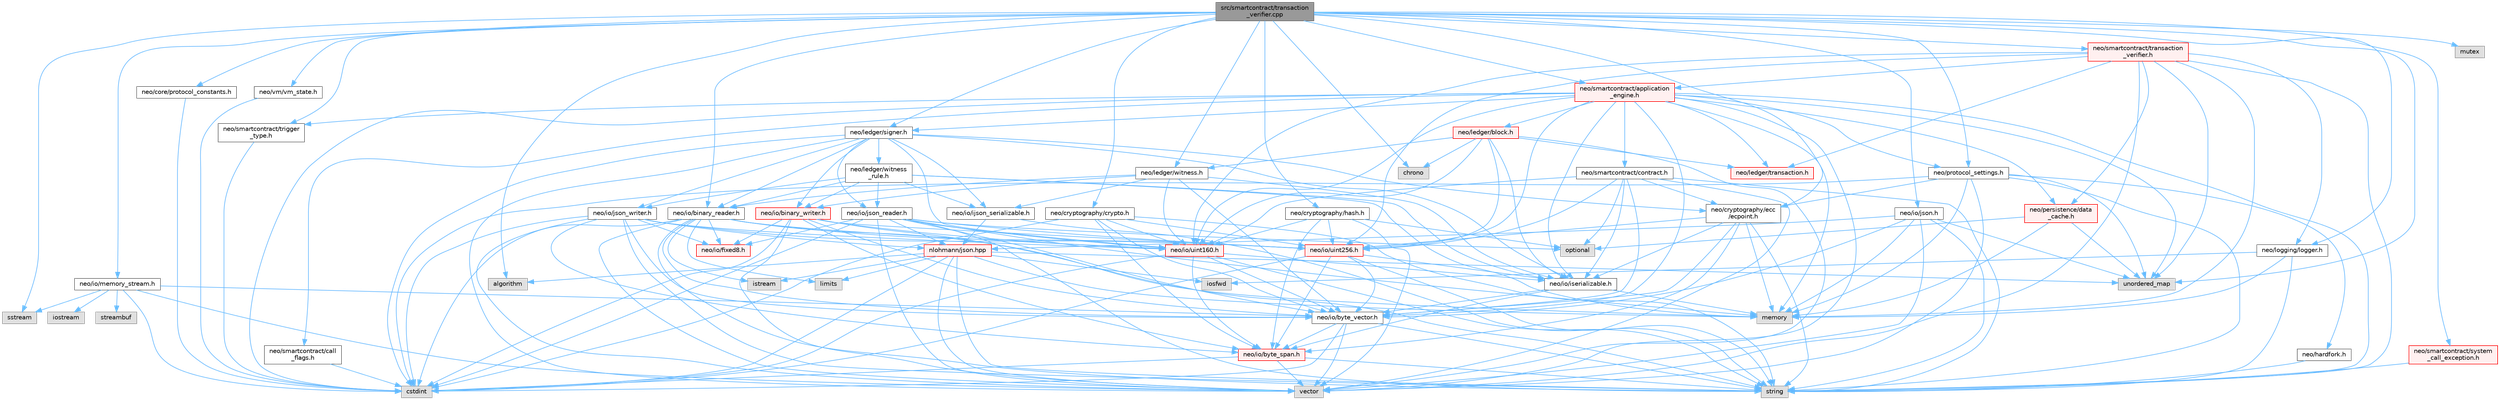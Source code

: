 digraph "src/smartcontract/transaction_verifier.cpp"
{
 // LATEX_PDF_SIZE
  bgcolor="transparent";
  edge [fontname=Helvetica,fontsize=10,labelfontname=Helvetica,labelfontsize=10];
  node [fontname=Helvetica,fontsize=10,shape=box,height=0.2,width=0.4];
  Node1 [id="Node000001",label="src/smartcontract/transaction\l_verifier.cpp",height=0.2,width=0.4,color="gray40", fillcolor="grey60", style="filled", fontcolor="black",tooltip=" "];
  Node1 -> Node2 [id="edge1_Node000001_Node000002",color="steelblue1",style="solid",tooltip=" "];
  Node2 [id="Node000002",label="neo/core/protocol_constants.h",height=0.2,width=0.4,color="grey40", fillcolor="white", style="filled",URL="$protocol__constants_8h.html",tooltip=" "];
  Node2 -> Node3 [id="edge2_Node000002_Node000003",color="steelblue1",style="solid",tooltip=" "];
  Node3 [id="Node000003",label="cstdint",height=0.2,width=0.4,color="grey60", fillcolor="#E0E0E0", style="filled",tooltip=" "];
  Node1 -> Node4 [id="edge3_Node000001_Node000004",color="steelblue1",style="solid",tooltip=" "];
  Node4 [id="Node000004",label="neo/cryptography/crypto.h",height=0.2,width=0.4,color="grey40", fillcolor="white", style="filled",URL="$crypto_8h.html",tooltip=" "];
  Node4 -> Node5 [id="edge4_Node000004_Node000005",color="steelblue1",style="solid",tooltip=" "];
  Node5 [id="Node000005",label="neo/io/byte_span.h",height=0.2,width=0.4,color="red", fillcolor="#FFF0F0", style="filled",URL="$io_2byte__span_8h.html",tooltip=" "];
  Node5 -> Node3 [id="edge5_Node000005_Node000003",color="steelblue1",style="solid",tooltip=" "];
  Node5 -> Node8 [id="edge6_Node000005_Node000008",color="steelblue1",style="solid",tooltip=" "];
  Node8 [id="Node000008",label="string",height=0.2,width=0.4,color="grey60", fillcolor="#E0E0E0", style="filled",tooltip=" "];
  Node5 -> Node9 [id="edge7_Node000005_Node000009",color="steelblue1",style="solid",tooltip=" "];
  Node9 [id="Node000009",label="vector",height=0.2,width=0.4,color="grey60", fillcolor="#E0E0E0", style="filled",tooltip=" "];
  Node4 -> Node10 [id="edge8_Node000004_Node000010",color="steelblue1",style="solid",tooltip=" "];
  Node10 [id="Node000010",label="neo/io/byte_vector.h",height=0.2,width=0.4,color="grey40", fillcolor="white", style="filled",URL="$io_2byte__vector_8h.html",tooltip=" "];
  Node10 -> Node5 [id="edge9_Node000010_Node000005",color="steelblue1",style="solid",tooltip=" "];
  Node10 -> Node3 [id="edge10_Node000010_Node000003",color="steelblue1",style="solid",tooltip=" "];
  Node10 -> Node8 [id="edge11_Node000010_Node000008",color="steelblue1",style="solid",tooltip=" "];
  Node10 -> Node9 [id="edge12_Node000010_Node000009",color="steelblue1",style="solid",tooltip=" "];
  Node4 -> Node11 [id="edge13_Node000004_Node000011",color="steelblue1",style="solid",tooltip=" "];
  Node11 [id="Node000011",label="neo/io/uint160.h",height=0.2,width=0.4,color="red", fillcolor="#FFF0F0", style="filled",URL="$uint160_8h.html",tooltip=" "];
  Node11 -> Node5 [id="edge14_Node000011_Node000005",color="steelblue1",style="solid",tooltip=" "];
  Node11 -> Node10 [id="edge15_Node000011_Node000010",color="steelblue1",style="solid",tooltip=" "];
  Node11 -> Node12 [id="edge16_Node000011_Node000012",color="steelblue1",style="solid",tooltip=" "];
  Node12 [id="Node000012",label="neo/io/iserializable.h",height=0.2,width=0.4,color="grey40", fillcolor="white", style="filled",URL="$iserializable_8h.html",tooltip=" "];
  Node12 -> Node5 [id="edge17_Node000012_Node000005",color="steelblue1",style="solid",tooltip=" "];
  Node12 -> Node10 [id="edge18_Node000012_Node000010",color="steelblue1",style="solid",tooltip=" "];
  Node12 -> Node13 [id="edge19_Node000012_Node000013",color="steelblue1",style="solid",tooltip=" "];
  Node13 [id="Node000013",label="memory",height=0.2,width=0.4,color="grey60", fillcolor="#E0E0E0", style="filled",tooltip=" "];
  Node11 -> Node3 [id="edge20_Node000011_Node000003",color="steelblue1",style="solid",tooltip=" "];
  Node11 -> Node8 [id="edge21_Node000011_Node000008",color="steelblue1",style="solid",tooltip=" "];
  Node4 -> Node16 [id="edge22_Node000004_Node000016",color="steelblue1",style="solid",tooltip=" "];
  Node16 [id="Node000016",label="neo/io/uint256.h",height=0.2,width=0.4,color="red", fillcolor="#FFF0F0", style="filled",URL="$uint256_8h.html",tooltip=" "];
  Node16 -> Node5 [id="edge23_Node000016_Node000005",color="steelblue1",style="solid",tooltip=" "];
  Node16 -> Node10 [id="edge24_Node000016_Node000010",color="steelblue1",style="solid",tooltip=" "];
  Node16 -> Node12 [id="edge25_Node000016_Node000012",color="steelblue1",style="solid",tooltip=" "];
  Node16 -> Node3 [id="edge26_Node000016_Node000003",color="steelblue1",style="solid",tooltip=" "];
  Node16 -> Node8 [id="edge27_Node000016_Node000008",color="steelblue1",style="solid",tooltip=" "];
  Node4 -> Node3 [id="edge28_Node000004_Node000003",color="steelblue1",style="solid",tooltip=" "];
  Node4 -> Node8 [id="edge29_Node000004_Node000008",color="steelblue1",style="solid",tooltip=" "];
  Node1 -> Node18 [id="edge30_Node000001_Node000018",color="steelblue1",style="solid",tooltip=" "];
  Node18 [id="Node000018",label="neo/cryptography/ecc\l/ecpoint.h",height=0.2,width=0.4,color="grey40", fillcolor="white", style="filled",URL="$ecpoint_8h.html",tooltip=" "];
  Node18 -> Node5 [id="edge31_Node000018_Node000005",color="steelblue1",style="solid",tooltip=" "];
  Node18 -> Node10 [id="edge32_Node000018_Node000010",color="steelblue1",style="solid",tooltip=" "];
  Node18 -> Node12 [id="edge33_Node000018_Node000012",color="steelblue1",style="solid",tooltip=" "];
  Node18 -> Node16 [id="edge34_Node000018_Node000016",color="steelblue1",style="solid",tooltip=" "];
  Node18 -> Node13 [id="edge35_Node000018_Node000013",color="steelblue1",style="solid",tooltip=" "];
  Node18 -> Node8 [id="edge36_Node000018_Node000008",color="steelblue1",style="solid",tooltip=" "];
  Node1 -> Node19 [id="edge37_Node000001_Node000019",color="steelblue1",style="solid",tooltip=" "];
  Node19 [id="Node000019",label="neo/cryptography/hash.h",height=0.2,width=0.4,color="grey40", fillcolor="white", style="filled",URL="$hash_8h.html",tooltip=" "];
  Node19 -> Node5 [id="edge38_Node000019_Node000005",color="steelblue1",style="solid",tooltip=" "];
  Node19 -> Node11 [id="edge39_Node000019_Node000011",color="steelblue1",style="solid",tooltip=" "];
  Node19 -> Node16 [id="edge40_Node000019_Node000016",color="steelblue1",style="solid",tooltip=" "];
  Node19 -> Node20 [id="edge41_Node000019_Node000020",color="steelblue1",style="solid",tooltip=" "];
  Node20 [id="Node000020",label="optional",height=0.2,width=0.4,color="grey60", fillcolor="#E0E0E0", style="filled",tooltip=" "];
  Node19 -> Node9 [id="edge42_Node000019_Node000009",color="steelblue1",style="solid",tooltip=" "];
  Node1 -> Node21 [id="edge43_Node000001_Node000021",color="steelblue1",style="solid",tooltip=" "];
  Node21 [id="Node000021",label="neo/io/binary_reader.h",height=0.2,width=0.4,color="grey40", fillcolor="white", style="filled",URL="$binary__reader_8h.html",tooltip=" "];
  Node21 -> Node10 [id="edge44_Node000021_Node000010",color="steelblue1",style="solid",tooltip=" "];
  Node21 -> Node22 [id="edge45_Node000021_Node000022",color="steelblue1",style="solid",tooltip=" "];
  Node22 [id="Node000022",label="neo/io/fixed8.h",height=0.2,width=0.4,color="red", fillcolor="#FFF0F0", style="filled",URL="$io_2fixed8_8h.html",tooltip=" "];
  Node21 -> Node11 [id="edge46_Node000021_Node000011",color="steelblue1",style="solid",tooltip=" "];
  Node21 -> Node16 [id="edge47_Node000021_Node000016",color="steelblue1",style="solid",tooltip=" "];
  Node21 -> Node3 [id="edge48_Node000021_Node000003",color="steelblue1",style="solid",tooltip=" "];
  Node21 -> Node25 [id="edge49_Node000021_Node000025",color="steelblue1",style="solid",tooltip=" "];
  Node25 [id="Node000025",label="istream",height=0.2,width=0.4,color="grey60", fillcolor="#E0E0E0", style="filled",tooltip=" "];
  Node21 -> Node24 [id="edge50_Node000021_Node000024",color="steelblue1",style="solid",tooltip=" "];
  Node24 [id="Node000024",label="limits",height=0.2,width=0.4,color="grey60", fillcolor="#E0E0E0", style="filled",tooltip=" "];
  Node21 -> Node13 [id="edge51_Node000021_Node000013",color="steelblue1",style="solid",tooltip=" "];
  Node21 -> Node8 [id="edge52_Node000021_Node000008",color="steelblue1",style="solid",tooltip=" "];
  Node21 -> Node9 [id="edge53_Node000021_Node000009",color="steelblue1",style="solid",tooltip=" "];
  Node1 -> Node26 [id="edge54_Node000001_Node000026",color="steelblue1",style="solid",tooltip=" "];
  Node26 [id="Node000026",label="neo/io/json.h",height=0.2,width=0.4,color="grey40", fillcolor="white", style="filled",URL="$io_2json_8h.html",tooltip=" "];
  Node26 -> Node10 [id="edge55_Node000026_Node000010",color="steelblue1",style="solid",tooltip=" "];
  Node26 -> Node13 [id="edge56_Node000026_Node000013",color="steelblue1",style="solid",tooltip=" "];
  Node26 -> Node27 [id="edge57_Node000026_Node000027",color="steelblue1",style="solid",tooltip=" "];
  Node27 [id="Node000027",label="nlohmann/json.hpp",height=0.2,width=0.4,color="red", fillcolor="#FFF0F0", style="filled",URL="$json_8hpp.html",tooltip=" "];
  Node27 -> Node28 [id="edge58_Node000027_Node000028",color="steelblue1",style="solid",tooltip=" "];
  Node28 [id="Node000028",label="algorithm",height=0.2,width=0.4,color="grey60", fillcolor="#E0E0E0", style="filled",tooltip=" "];
  Node27 -> Node30 [id="edge59_Node000027_Node000030",color="steelblue1",style="solid",tooltip=" "];
  Node30 [id="Node000030",label="iosfwd",height=0.2,width=0.4,color="grey60", fillcolor="#E0E0E0", style="filled",tooltip=" "];
  Node27 -> Node13 [id="edge60_Node000027_Node000013",color="steelblue1",style="solid",tooltip=" "];
  Node27 -> Node8 [id="edge61_Node000027_Node000008",color="steelblue1",style="solid",tooltip=" "];
  Node27 -> Node9 [id="edge62_Node000027_Node000009",color="steelblue1",style="solid",tooltip=" "];
  Node27 -> Node37 [id="edge63_Node000027_Node000037",color="steelblue1",style="solid",tooltip=" "];
  Node37 [id="Node000037",label="unordered_map",height=0.2,width=0.4,color="grey60", fillcolor="#E0E0E0", style="filled",tooltip=" "];
  Node27 -> Node3 [id="edge64_Node000027_Node000003",color="steelblue1",style="solid",tooltip=" "];
  Node27 -> Node24 [id="edge65_Node000027_Node000024",color="steelblue1",style="solid",tooltip=" "];
  Node27 -> Node25 [id="edge66_Node000027_Node000025",color="steelblue1",style="solid",tooltip=" "];
  Node26 -> Node8 [id="edge67_Node000026_Node000008",color="steelblue1",style="solid",tooltip=" "];
  Node26 -> Node37 [id="edge68_Node000026_Node000037",color="steelblue1",style="solid",tooltip=" "];
  Node26 -> Node9 [id="edge69_Node000026_Node000009",color="steelblue1",style="solid",tooltip=" "];
  Node1 -> Node51 [id="edge70_Node000001_Node000051",color="steelblue1",style="solid",tooltip=" "];
  Node51 [id="Node000051",label="neo/io/memory_stream.h",height=0.2,width=0.4,color="grey40", fillcolor="white", style="filled",URL="$memory__stream_8h.html",tooltip=" "];
  Node51 -> Node10 [id="edge71_Node000051_Node000010",color="steelblue1",style="solid",tooltip=" "];
  Node51 -> Node3 [id="edge72_Node000051_Node000003",color="steelblue1",style="solid",tooltip=" "];
  Node51 -> Node52 [id="edge73_Node000051_Node000052",color="steelblue1",style="solid",tooltip=" "];
  Node52 [id="Node000052",label="iostream",height=0.2,width=0.4,color="grey60", fillcolor="#E0E0E0", style="filled",tooltip=" "];
  Node51 -> Node53 [id="edge74_Node000051_Node000053",color="steelblue1",style="solid",tooltip=" "];
  Node53 [id="Node000053",label="sstream",height=0.2,width=0.4,color="grey60", fillcolor="#E0E0E0", style="filled",tooltip=" "];
  Node51 -> Node54 [id="edge75_Node000051_Node000054",color="steelblue1",style="solid",tooltip=" "];
  Node54 [id="Node000054",label="streambuf",height=0.2,width=0.4,color="grey60", fillcolor="#E0E0E0", style="filled",tooltip=" "];
  Node51 -> Node9 [id="edge76_Node000051_Node000009",color="steelblue1",style="solid",tooltip=" "];
  Node1 -> Node55 [id="edge77_Node000001_Node000055",color="steelblue1",style="solid",tooltip=" "];
  Node55 [id="Node000055",label="neo/ledger/signer.h",height=0.2,width=0.4,color="grey40", fillcolor="white", style="filled",URL="$signer_8h.html",tooltip=" "];
  Node55 -> Node18 [id="edge78_Node000055_Node000018",color="steelblue1",style="solid",tooltip=" "];
  Node55 -> Node21 [id="edge79_Node000055_Node000021",color="steelblue1",style="solid",tooltip=" "];
  Node55 -> Node56 [id="edge80_Node000055_Node000056",color="steelblue1",style="solid",tooltip=" "];
  Node56 [id="Node000056",label="neo/io/binary_writer.h",height=0.2,width=0.4,color="red", fillcolor="#FFF0F0", style="filled",URL="$binary__writer_8h.html",tooltip=" "];
  Node56 -> Node5 [id="edge81_Node000056_Node000005",color="steelblue1",style="solid",tooltip=" "];
  Node56 -> Node10 [id="edge82_Node000056_Node000010",color="steelblue1",style="solid",tooltip=" "];
  Node56 -> Node22 [id="edge83_Node000056_Node000022",color="steelblue1",style="solid",tooltip=" "];
  Node56 -> Node11 [id="edge84_Node000056_Node000011",color="steelblue1",style="solid",tooltip=" "];
  Node56 -> Node16 [id="edge85_Node000056_Node000016",color="steelblue1",style="solid",tooltip=" "];
  Node56 -> Node3 [id="edge86_Node000056_Node000003",color="steelblue1",style="solid",tooltip=" "];
  Node56 -> Node8 [id="edge87_Node000056_Node000008",color="steelblue1",style="solid",tooltip=" "];
  Node56 -> Node9 [id="edge88_Node000056_Node000009",color="steelblue1",style="solid",tooltip=" "];
  Node55 -> Node57 [id="edge89_Node000055_Node000057",color="steelblue1",style="solid",tooltip=" "];
  Node57 [id="Node000057",label="neo/io/ijson_serializable.h",height=0.2,width=0.4,color="grey40", fillcolor="white", style="filled",URL="$ijson__serializable_8h.html",tooltip=" "];
  Node57 -> Node27 [id="edge90_Node000057_Node000027",color="steelblue1",style="solid",tooltip=" "];
  Node57 -> Node8 [id="edge91_Node000057_Node000008",color="steelblue1",style="solid",tooltip=" "];
  Node55 -> Node12 [id="edge92_Node000055_Node000012",color="steelblue1",style="solid",tooltip=" "];
  Node55 -> Node58 [id="edge93_Node000055_Node000058",color="steelblue1",style="solid",tooltip=" "];
  Node58 [id="Node000058",label="neo/io/json_reader.h",height=0.2,width=0.4,color="grey40", fillcolor="white", style="filled",URL="$json__reader_8h.html",tooltip=" "];
  Node58 -> Node10 [id="edge94_Node000058_Node000010",color="steelblue1",style="solid",tooltip=" "];
  Node58 -> Node22 [id="edge95_Node000058_Node000022",color="steelblue1",style="solid",tooltip=" "];
  Node58 -> Node11 [id="edge96_Node000058_Node000011",color="steelblue1",style="solid",tooltip=" "];
  Node58 -> Node16 [id="edge97_Node000058_Node000016",color="steelblue1",style="solid",tooltip=" "];
  Node58 -> Node3 [id="edge98_Node000058_Node000003",color="steelblue1",style="solid",tooltip=" "];
  Node58 -> Node13 [id="edge99_Node000058_Node000013",color="steelblue1",style="solid",tooltip=" "];
  Node58 -> Node27 [id="edge100_Node000058_Node000027",color="steelblue1",style="solid",tooltip=" "];
  Node58 -> Node20 [id="edge101_Node000058_Node000020",color="steelblue1",style="solid",tooltip=" "];
  Node58 -> Node8 [id="edge102_Node000058_Node000008",color="steelblue1",style="solid",tooltip=" "];
  Node58 -> Node9 [id="edge103_Node000058_Node000009",color="steelblue1",style="solid",tooltip=" "];
  Node55 -> Node59 [id="edge104_Node000055_Node000059",color="steelblue1",style="solid",tooltip=" "];
  Node59 [id="Node000059",label="neo/io/json_writer.h",height=0.2,width=0.4,color="grey40", fillcolor="white", style="filled",URL="$json__writer_8h.html",tooltip=" "];
  Node59 -> Node5 [id="edge105_Node000059_Node000005",color="steelblue1",style="solid",tooltip=" "];
  Node59 -> Node10 [id="edge106_Node000059_Node000010",color="steelblue1",style="solid",tooltip=" "];
  Node59 -> Node22 [id="edge107_Node000059_Node000022",color="steelblue1",style="solid",tooltip=" "];
  Node59 -> Node11 [id="edge108_Node000059_Node000011",color="steelblue1",style="solid",tooltip=" "];
  Node59 -> Node16 [id="edge109_Node000059_Node000016",color="steelblue1",style="solid",tooltip=" "];
  Node59 -> Node3 [id="edge110_Node000059_Node000003",color="steelblue1",style="solid",tooltip=" "];
  Node59 -> Node27 [id="edge111_Node000059_Node000027",color="steelblue1",style="solid",tooltip=" "];
  Node59 -> Node8 [id="edge112_Node000059_Node000008",color="steelblue1",style="solid",tooltip=" "];
  Node59 -> Node9 [id="edge113_Node000059_Node000009",color="steelblue1",style="solid",tooltip=" "];
  Node55 -> Node11 [id="edge114_Node000055_Node000011",color="steelblue1",style="solid",tooltip=" "];
  Node55 -> Node60 [id="edge115_Node000055_Node000060",color="steelblue1",style="solid",tooltip=" "];
  Node60 [id="Node000060",label="neo/ledger/witness\l_rule.h",height=0.2,width=0.4,color="grey40", fillcolor="white", style="filled",URL="$witness__rule_8h.html",tooltip=" "];
  Node60 -> Node21 [id="edge116_Node000060_Node000021",color="steelblue1",style="solid",tooltip=" "];
  Node60 -> Node56 [id="edge117_Node000060_Node000056",color="steelblue1",style="solid",tooltip=" "];
  Node60 -> Node57 [id="edge118_Node000060_Node000057",color="steelblue1",style="solid",tooltip=" "];
  Node60 -> Node12 [id="edge119_Node000060_Node000012",color="steelblue1",style="solid",tooltip=" "];
  Node60 -> Node58 [id="edge120_Node000060_Node000058",color="steelblue1",style="solid",tooltip=" "];
  Node60 -> Node59 [id="edge121_Node000060_Node000059",color="steelblue1",style="solid",tooltip=" "];
  Node60 -> Node13 [id="edge122_Node000060_Node000013",color="steelblue1",style="solid",tooltip=" "];
  Node55 -> Node3 [id="edge123_Node000055_Node000003",color="steelblue1",style="solid",tooltip=" "];
  Node55 -> Node9 [id="edge124_Node000055_Node000009",color="steelblue1",style="solid",tooltip=" "];
  Node1 -> Node61 [id="edge125_Node000001_Node000061",color="steelblue1",style="solid",tooltip=" "];
  Node61 [id="Node000061",label="neo/ledger/witness.h",height=0.2,width=0.4,color="grey40", fillcolor="white", style="filled",URL="$ledger_2witness_8h.html",tooltip=" "];
  Node61 -> Node21 [id="edge126_Node000061_Node000021",color="steelblue1",style="solid",tooltip=" "];
  Node61 -> Node56 [id="edge127_Node000061_Node000056",color="steelblue1",style="solid",tooltip=" "];
  Node61 -> Node10 [id="edge128_Node000061_Node000010",color="steelblue1",style="solid",tooltip=" "];
  Node61 -> Node57 [id="edge129_Node000061_Node000057",color="steelblue1",style="solid",tooltip=" "];
  Node61 -> Node12 [id="edge130_Node000061_Node000012",color="steelblue1",style="solid",tooltip=" "];
  Node61 -> Node11 [id="edge131_Node000061_Node000011",color="steelblue1",style="solid",tooltip=" "];
  Node1 -> Node62 [id="edge132_Node000001_Node000062",color="steelblue1",style="solid",tooltip=" "];
  Node62 [id="Node000062",label="neo/logging/logger.h",height=0.2,width=0.4,color="grey40", fillcolor="white", style="filled",URL="$logger_8h.html",tooltip="Simple logging interface for Neo C++ implementation."];
  Node62 -> Node30 [id="edge133_Node000062_Node000030",color="steelblue1",style="solid",tooltip=" "];
  Node62 -> Node13 [id="edge134_Node000062_Node000013",color="steelblue1",style="solid",tooltip=" "];
  Node62 -> Node8 [id="edge135_Node000062_Node000008",color="steelblue1",style="solid",tooltip=" "];
  Node1 -> Node63 [id="edge136_Node000001_Node000063",color="steelblue1",style="solid",tooltip=" "];
  Node63 [id="Node000063",label="neo/protocol_settings.h",height=0.2,width=0.4,color="grey40", fillcolor="white", style="filled",URL="$protocol__settings_8h.html",tooltip=" "];
  Node63 -> Node18 [id="edge137_Node000063_Node000018",color="steelblue1",style="solid",tooltip=" "];
  Node63 -> Node64 [id="edge138_Node000063_Node000064",color="steelblue1",style="solid",tooltip=" "];
  Node64 [id="Node000064",label="neo/hardfork.h",height=0.2,width=0.4,color="grey40", fillcolor="white", style="filled",URL="$hardfork_8h.html",tooltip="Hardfork enumeration for Neo protocol upgrades."];
  Node64 -> Node8 [id="edge139_Node000064_Node000008",color="steelblue1",style="solid",tooltip=" "];
  Node63 -> Node3 [id="edge140_Node000063_Node000003",color="steelblue1",style="solid",tooltip=" "];
  Node63 -> Node13 [id="edge141_Node000063_Node000013",color="steelblue1",style="solid",tooltip=" "];
  Node63 -> Node8 [id="edge142_Node000063_Node000008",color="steelblue1",style="solid",tooltip=" "];
  Node63 -> Node37 [id="edge143_Node000063_Node000037",color="steelblue1",style="solid",tooltip=" "];
  Node63 -> Node9 [id="edge144_Node000063_Node000009",color="steelblue1",style="solid",tooltip=" "];
  Node1 -> Node65 [id="edge145_Node000001_Node000065",color="steelblue1",style="solid",tooltip=" "];
  Node65 [id="Node000065",label="neo/smartcontract/application\l_engine.h",height=0.2,width=0.4,color="red", fillcolor="#FFF0F0", style="filled",URL="$application__engine_8h.html",tooltip=" "];
  Node65 -> Node10 [id="edge146_Node000065_Node000010",color="steelblue1",style="solid",tooltip=" "];
  Node65 -> Node12 [id="edge147_Node000065_Node000012",color="steelblue1",style="solid",tooltip=" "];
  Node65 -> Node11 [id="edge148_Node000065_Node000011",color="steelblue1",style="solid",tooltip=" "];
  Node65 -> Node16 [id="edge149_Node000065_Node000016",color="steelblue1",style="solid",tooltip=" "];
  Node65 -> Node66 [id="edge150_Node000065_Node000066",color="steelblue1",style="solid",tooltip=" "];
  Node66 [id="Node000066",label="neo/ledger/block.h",height=0.2,width=0.4,color="red", fillcolor="#FFF0F0", style="filled",URL="$ledger_2block_8h.html",tooltip=" "];
  Node66 -> Node12 [id="edge151_Node000066_Node000012",color="steelblue1",style="solid",tooltip=" "];
  Node66 -> Node11 [id="edge152_Node000066_Node000011",color="steelblue1",style="solid",tooltip=" "];
  Node66 -> Node16 [id="edge153_Node000066_Node000016",color="steelblue1",style="solid",tooltip=" "];
  Node66 -> Node68 [id="edge154_Node000066_Node000068",color="steelblue1",style="solid",tooltip=" "];
  Node68 [id="Node000068",label="neo/ledger/transaction.h",height=0.2,width=0.4,color="red", fillcolor="#FFF0F0", style="filled",URL="$ledger_2transaction_8h.html",tooltip=" "];
  Node66 -> Node61 [id="edge155_Node000066_Node000061",color="steelblue1",style="solid",tooltip=" "];
  Node66 -> Node77 [id="edge156_Node000066_Node000077",color="steelblue1",style="solid",tooltip=" "];
  Node77 [id="Node000077",label="chrono",height=0.2,width=0.4,color="grey60", fillcolor="#E0E0E0", style="filled",tooltip=" "];
  Node66 -> Node9 [id="edge157_Node000066_Node000009",color="steelblue1",style="solid",tooltip=" "];
  Node65 -> Node55 [id="edge158_Node000065_Node000055",color="steelblue1",style="solid",tooltip=" "];
  Node65 -> Node68 [id="edge159_Node000065_Node000068",color="steelblue1",style="solid",tooltip=" "];
  Node65 -> Node78 [id="edge160_Node000065_Node000078",color="steelblue1",style="solid",tooltip=" "];
  Node78 [id="Node000078",label="neo/persistence/data\l_cache.h",height=0.2,width=0.4,color="red", fillcolor="#FFF0F0", style="filled",URL="$data__cache_8h.html",tooltip=" "];
  Node78 -> Node13 [id="edge161_Node000078_Node000013",color="steelblue1",style="solid",tooltip=" "];
  Node78 -> Node20 [id="edge162_Node000078_Node000020",color="steelblue1",style="solid",tooltip=" "];
  Node78 -> Node37 [id="edge163_Node000078_Node000037",color="steelblue1",style="solid",tooltip=" "];
  Node65 -> Node63 [id="edge164_Node000065_Node000063",color="steelblue1",style="solid",tooltip=" "];
  Node65 -> Node89 [id="edge165_Node000065_Node000089",color="steelblue1",style="solid",tooltip=" "];
  Node89 [id="Node000089",label="neo/smartcontract/call\l_flags.h",height=0.2,width=0.4,color="grey40", fillcolor="white", style="filled",URL="$call__flags_8h.html",tooltip=" "];
  Node89 -> Node3 [id="edge166_Node000089_Node000003",color="steelblue1",style="solid",tooltip=" "];
  Node65 -> Node90 [id="edge167_Node000065_Node000090",color="steelblue1",style="solid",tooltip=" "];
  Node90 [id="Node000090",label="neo/smartcontract/contract.h",height=0.2,width=0.4,color="grey40", fillcolor="white", style="filled",URL="$contract_8h.html",tooltip=" "];
  Node90 -> Node18 [id="edge168_Node000090_Node000018",color="steelblue1",style="solid",tooltip=" "];
  Node90 -> Node10 [id="edge169_Node000090_Node000010",color="steelblue1",style="solid",tooltip=" "];
  Node90 -> Node12 [id="edge170_Node000090_Node000012",color="steelblue1",style="solid",tooltip=" "];
  Node90 -> Node11 [id="edge171_Node000090_Node000011",color="steelblue1",style="solid",tooltip=" "];
  Node90 -> Node16 [id="edge172_Node000090_Node000016",color="steelblue1",style="solid",tooltip=" "];
  Node90 -> Node20 [id="edge173_Node000090_Node000020",color="steelblue1",style="solid",tooltip=" "];
  Node90 -> Node8 [id="edge174_Node000090_Node000008",color="steelblue1",style="solid",tooltip=" "];
  Node90 -> Node9 [id="edge175_Node000090_Node000009",color="steelblue1",style="solid",tooltip=" "];
  Node65 -> Node106 [id="edge176_Node000065_Node000106",color="steelblue1",style="solid",tooltip=" "];
  Node106 [id="Node000106",label="neo/smartcontract/trigger\l_type.h",height=0.2,width=0.4,color="grey40", fillcolor="white", style="filled",URL="$trigger__type_8h.html",tooltip=" "];
  Node106 -> Node3 [id="edge177_Node000106_Node000003",color="steelblue1",style="solid",tooltip=" "];
  Node65 -> Node3 [id="edge178_Node000065_Node000003",color="steelblue1",style="solid",tooltip=" "];
  Node65 -> Node13 [id="edge179_Node000065_Node000013",color="steelblue1",style="solid",tooltip=" "];
  Node65 -> Node8 [id="edge180_Node000065_Node000008",color="steelblue1",style="solid",tooltip=" "];
  Node65 -> Node37 [id="edge181_Node000065_Node000037",color="steelblue1",style="solid",tooltip=" "];
  Node65 -> Node9 [id="edge182_Node000065_Node000009",color="steelblue1",style="solid",tooltip=" "];
  Node1 -> Node108 [id="edge183_Node000001_Node000108",color="steelblue1",style="solid",tooltip=" "];
  Node108 [id="Node000108",label="neo/smartcontract/system\l_call_exception.h",height=0.2,width=0.4,color="red", fillcolor="#FFF0F0", style="filled",URL="$system__call__exception_8h.html",tooltip=" "];
  Node108 -> Node8 [id="edge184_Node000108_Node000008",color="steelblue1",style="solid",tooltip=" "];
  Node1 -> Node109 [id="edge185_Node000001_Node000109",color="steelblue1",style="solid",tooltip=" "];
  Node109 [id="Node000109",label="neo/smartcontract/transaction\l_verifier.h",height=0.2,width=0.4,color="red", fillcolor="#FFF0F0", style="filled",URL="$transaction__verifier_8h.html",tooltip=" "];
  Node109 -> Node11 [id="edge186_Node000109_Node000011",color="steelblue1",style="solid",tooltip=" "];
  Node109 -> Node16 [id="edge187_Node000109_Node000016",color="steelblue1",style="solid",tooltip=" "];
  Node109 -> Node68 [id="edge188_Node000109_Node000068",color="steelblue1",style="solid",tooltip=" "];
  Node109 -> Node62 [id="edge189_Node000109_Node000062",color="steelblue1",style="solid",tooltip=" "];
  Node109 -> Node78 [id="edge190_Node000109_Node000078",color="steelblue1",style="solid",tooltip=" "];
  Node109 -> Node65 [id="edge191_Node000109_Node000065",color="steelblue1",style="solid",tooltip=" "];
  Node109 -> Node13 [id="edge192_Node000109_Node000013",color="steelblue1",style="solid",tooltip=" "];
  Node109 -> Node8 [id="edge193_Node000109_Node000008",color="steelblue1",style="solid",tooltip=" "];
  Node109 -> Node37 [id="edge194_Node000109_Node000037",color="steelblue1",style="solid",tooltip=" "];
  Node109 -> Node9 [id="edge195_Node000109_Node000009",color="steelblue1",style="solid",tooltip=" "];
  Node1 -> Node106 [id="edge196_Node000001_Node000106",color="steelblue1",style="solid",tooltip=" "];
  Node1 -> Node105 [id="edge197_Node000001_Node000105",color="steelblue1",style="solid",tooltip=" "];
  Node105 [id="Node000105",label="neo/vm/vm_state.h",height=0.2,width=0.4,color="grey40", fillcolor="white", style="filled",URL="$vm__state_8h.html",tooltip=" "];
  Node105 -> Node3 [id="edge198_Node000105_Node000003",color="steelblue1",style="solid",tooltip=" "];
  Node1 -> Node28 [id="edge199_Node000001_Node000028",color="steelblue1",style="solid",tooltip=" "];
  Node1 -> Node77 [id="edge200_Node000001_Node000077",color="steelblue1",style="solid",tooltip=" "];
  Node1 -> Node111 [id="edge201_Node000001_Node000111",color="steelblue1",style="solid",tooltip=" "];
  Node111 [id="Node000111",label="mutex",height=0.2,width=0.4,color="grey60", fillcolor="#E0E0E0", style="filled",tooltip=" "];
  Node1 -> Node53 [id="edge202_Node000001_Node000053",color="steelblue1",style="solid",tooltip=" "];
  Node1 -> Node37 [id="edge203_Node000001_Node000037",color="steelblue1",style="solid",tooltip=" "];
}
